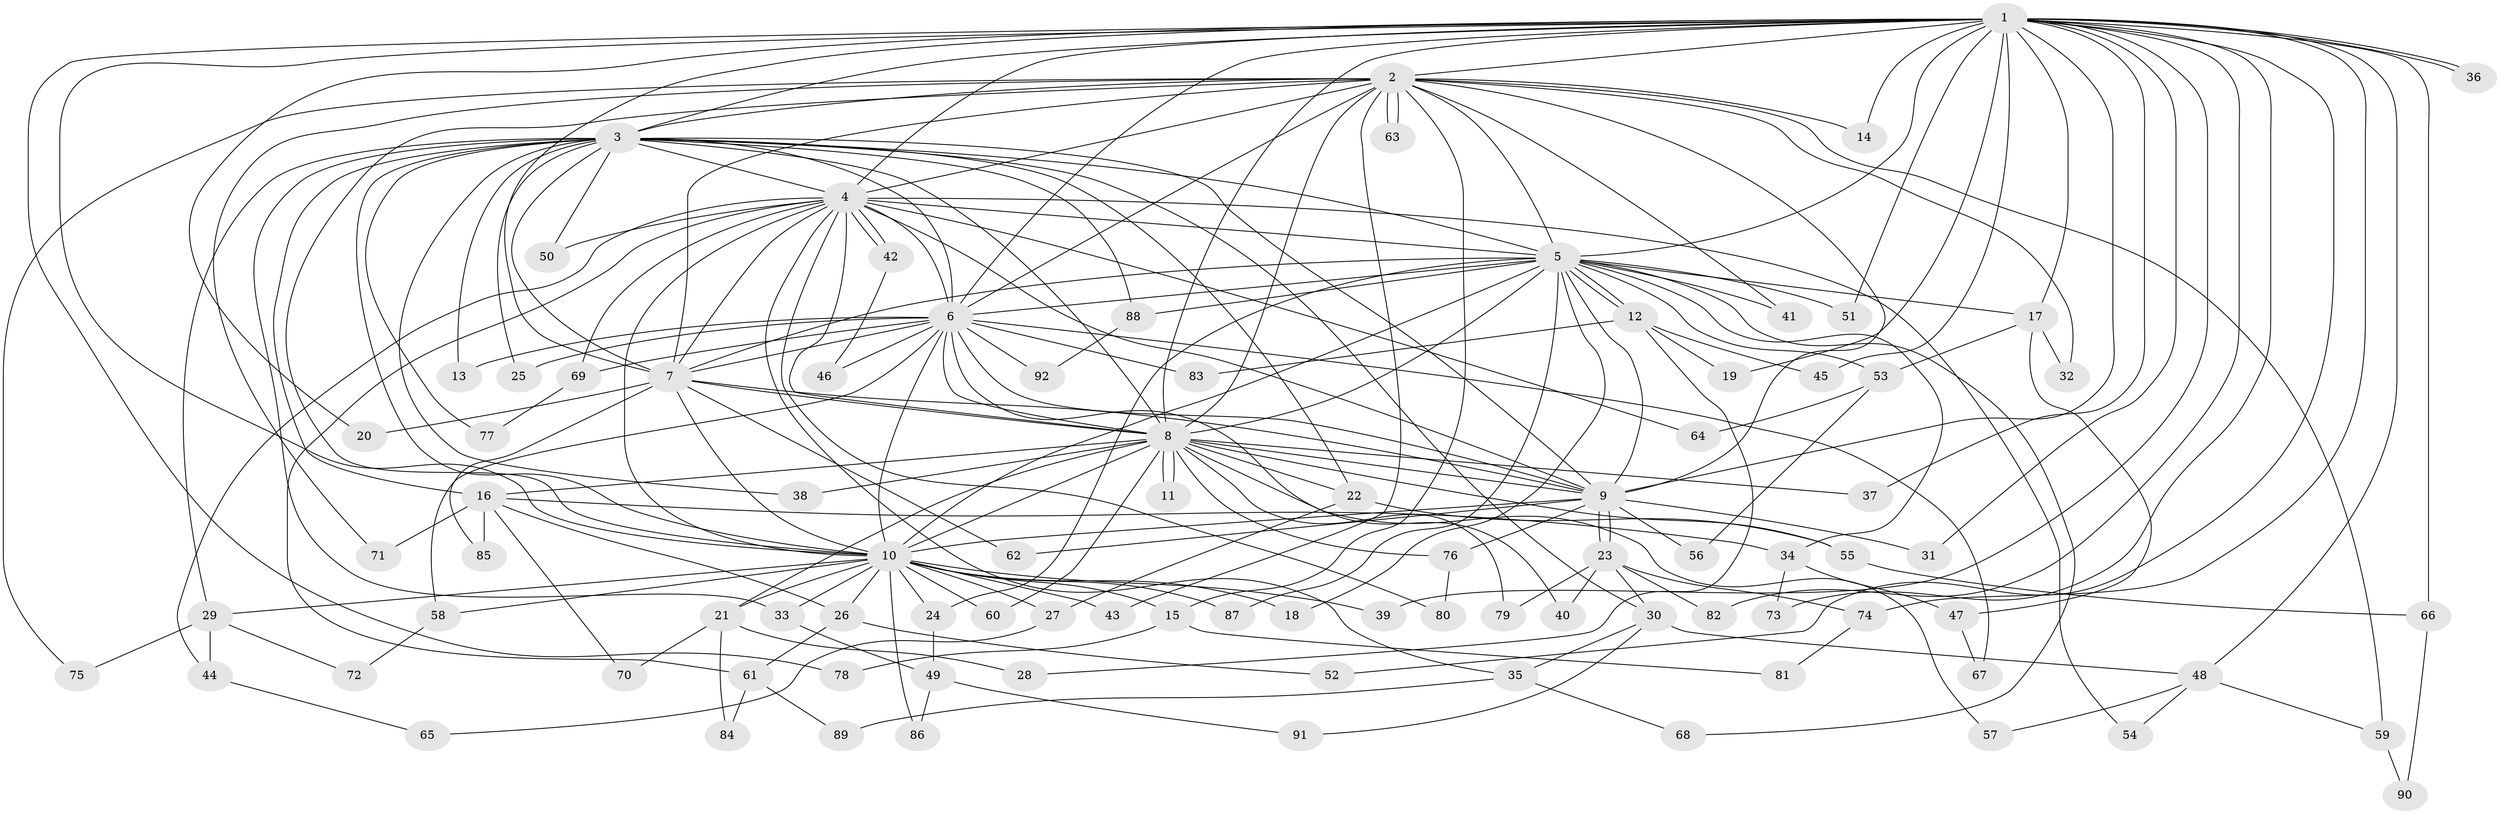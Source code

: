// coarse degree distribution, {22: 0.017857142857142856, 14: 0.017857142857142856, 17: 0.017857142857142856, 21: 0.017857142857142856, 13: 0.017857142857142856, 11: 0.017857142857142856, 16: 0.017857142857142856, 1: 0.07142857142857142, 5: 0.125, 9: 0.017857142857142856, 2: 0.5, 6: 0.03571428571428571, 7: 0.017857142857142856, 3: 0.05357142857142857, 4: 0.05357142857142857}
// Generated by graph-tools (version 1.1) at 2025/49/03/04/25 22:49:24]
// undirected, 92 vertices, 209 edges
graph export_dot {
  node [color=gray90,style=filled];
  1;
  2;
  3;
  4;
  5;
  6;
  7;
  8;
  9;
  10;
  11;
  12;
  13;
  14;
  15;
  16;
  17;
  18;
  19;
  20;
  21;
  22;
  23;
  24;
  25;
  26;
  27;
  28;
  29;
  30;
  31;
  32;
  33;
  34;
  35;
  36;
  37;
  38;
  39;
  40;
  41;
  42;
  43;
  44;
  45;
  46;
  47;
  48;
  49;
  50;
  51;
  52;
  53;
  54;
  55;
  56;
  57;
  58;
  59;
  60;
  61;
  62;
  63;
  64;
  65;
  66;
  67;
  68;
  69;
  70;
  71;
  72;
  73;
  74;
  75;
  76;
  77;
  78;
  79;
  80;
  81;
  82;
  83;
  84;
  85;
  86;
  87;
  88;
  89;
  90;
  91;
  92;
  1 -- 2;
  1 -- 3;
  1 -- 4;
  1 -- 5;
  1 -- 6;
  1 -- 7;
  1 -- 8;
  1 -- 9;
  1 -- 10;
  1 -- 14;
  1 -- 17;
  1 -- 19;
  1 -- 20;
  1 -- 31;
  1 -- 36;
  1 -- 36;
  1 -- 37;
  1 -- 39;
  1 -- 45;
  1 -- 48;
  1 -- 51;
  1 -- 52;
  1 -- 66;
  1 -- 73;
  1 -- 74;
  1 -- 78;
  1 -- 82;
  2 -- 3;
  2 -- 4;
  2 -- 5;
  2 -- 6;
  2 -- 7;
  2 -- 8;
  2 -- 9;
  2 -- 10;
  2 -- 14;
  2 -- 15;
  2 -- 32;
  2 -- 41;
  2 -- 43;
  2 -- 59;
  2 -- 63;
  2 -- 63;
  2 -- 71;
  2 -- 75;
  3 -- 4;
  3 -- 5;
  3 -- 6;
  3 -- 7;
  3 -- 8;
  3 -- 9;
  3 -- 10;
  3 -- 13;
  3 -- 16;
  3 -- 22;
  3 -- 25;
  3 -- 29;
  3 -- 30;
  3 -- 33;
  3 -- 38;
  3 -- 50;
  3 -- 77;
  3 -- 88;
  4 -- 5;
  4 -- 6;
  4 -- 7;
  4 -- 8;
  4 -- 9;
  4 -- 10;
  4 -- 35;
  4 -- 42;
  4 -- 42;
  4 -- 44;
  4 -- 50;
  4 -- 54;
  4 -- 61;
  4 -- 64;
  4 -- 69;
  4 -- 80;
  5 -- 6;
  5 -- 7;
  5 -- 8;
  5 -- 9;
  5 -- 10;
  5 -- 12;
  5 -- 12;
  5 -- 17;
  5 -- 18;
  5 -- 24;
  5 -- 34;
  5 -- 41;
  5 -- 51;
  5 -- 53;
  5 -- 68;
  5 -- 87;
  5 -- 88;
  6 -- 7;
  6 -- 8;
  6 -- 9;
  6 -- 10;
  6 -- 13;
  6 -- 25;
  6 -- 40;
  6 -- 46;
  6 -- 58;
  6 -- 67;
  6 -- 69;
  6 -- 83;
  6 -- 92;
  7 -- 8;
  7 -- 9;
  7 -- 10;
  7 -- 20;
  7 -- 62;
  7 -- 85;
  8 -- 9;
  8 -- 10;
  8 -- 11;
  8 -- 11;
  8 -- 16;
  8 -- 21;
  8 -- 22;
  8 -- 37;
  8 -- 38;
  8 -- 55;
  8 -- 57;
  8 -- 60;
  8 -- 76;
  8 -- 79;
  9 -- 10;
  9 -- 23;
  9 -- 23;
  9 -- 31;
  9 -- 56;
  9 -- 62;
  9 -- 76;
  10 -- 15;
  10 -- 18;
  10 -- 21;
  10 -- 24;
  10 -- 26;
  10 -- 27;
  10 -- 29;
  10 -- 33;
  10 -- 39;
  10 -- 43;
  10 -- 58;
  10 -- 60;
  10 -- 86;
  10 -- 87;
  12 -- 19;
  12 -- 28;
  12 -- 45;
  12 -- 83;
  15 -- 78;
  15 -- 81;
  16 -- 26;
  16 -- 34;
  16 -- 70;
  16 -- 71;
  16 -- 85;
  17 -- 32;
  17 -- 47;
  17 -- 53;
  21 -- 28;
  21 -- 70;
  21 -- 84;
  22 -- 27;
  22 -- 55;
  23 -- 30;
  23 -- 40;
  23 -- 74;
  23 -- 79;
  23 -- 82;
  24 -- 49;
  26 -- 52;
  26 -- 61;
  27 -- 65;
  29 -- 44;
  29 -- 72;
  29 -- 75;
  30 -- 35;
  30 -- 48;
  30 -- 91;
  33 -- 49;
  34 -- 47;
  34 -- 73;
  35 -- 68;
  35 -- 89;
  42 -- 46;
  44 -- 65;
  47 -- 67;
  48 -- 54;
  48 -- 57;
  48 -- 59;
  49 -- 86;
  49 -- 91;
  53 -- 56;
  53 -- 64;
  55 -- 66;
  58 -- 72;
  59 -- 90;
  61 -- 84;
  61 -- 89;
  66 -- 90;
  69 -- 77;
  74 -- 81;
  76 -- 80;
  88 -- 92;
}
